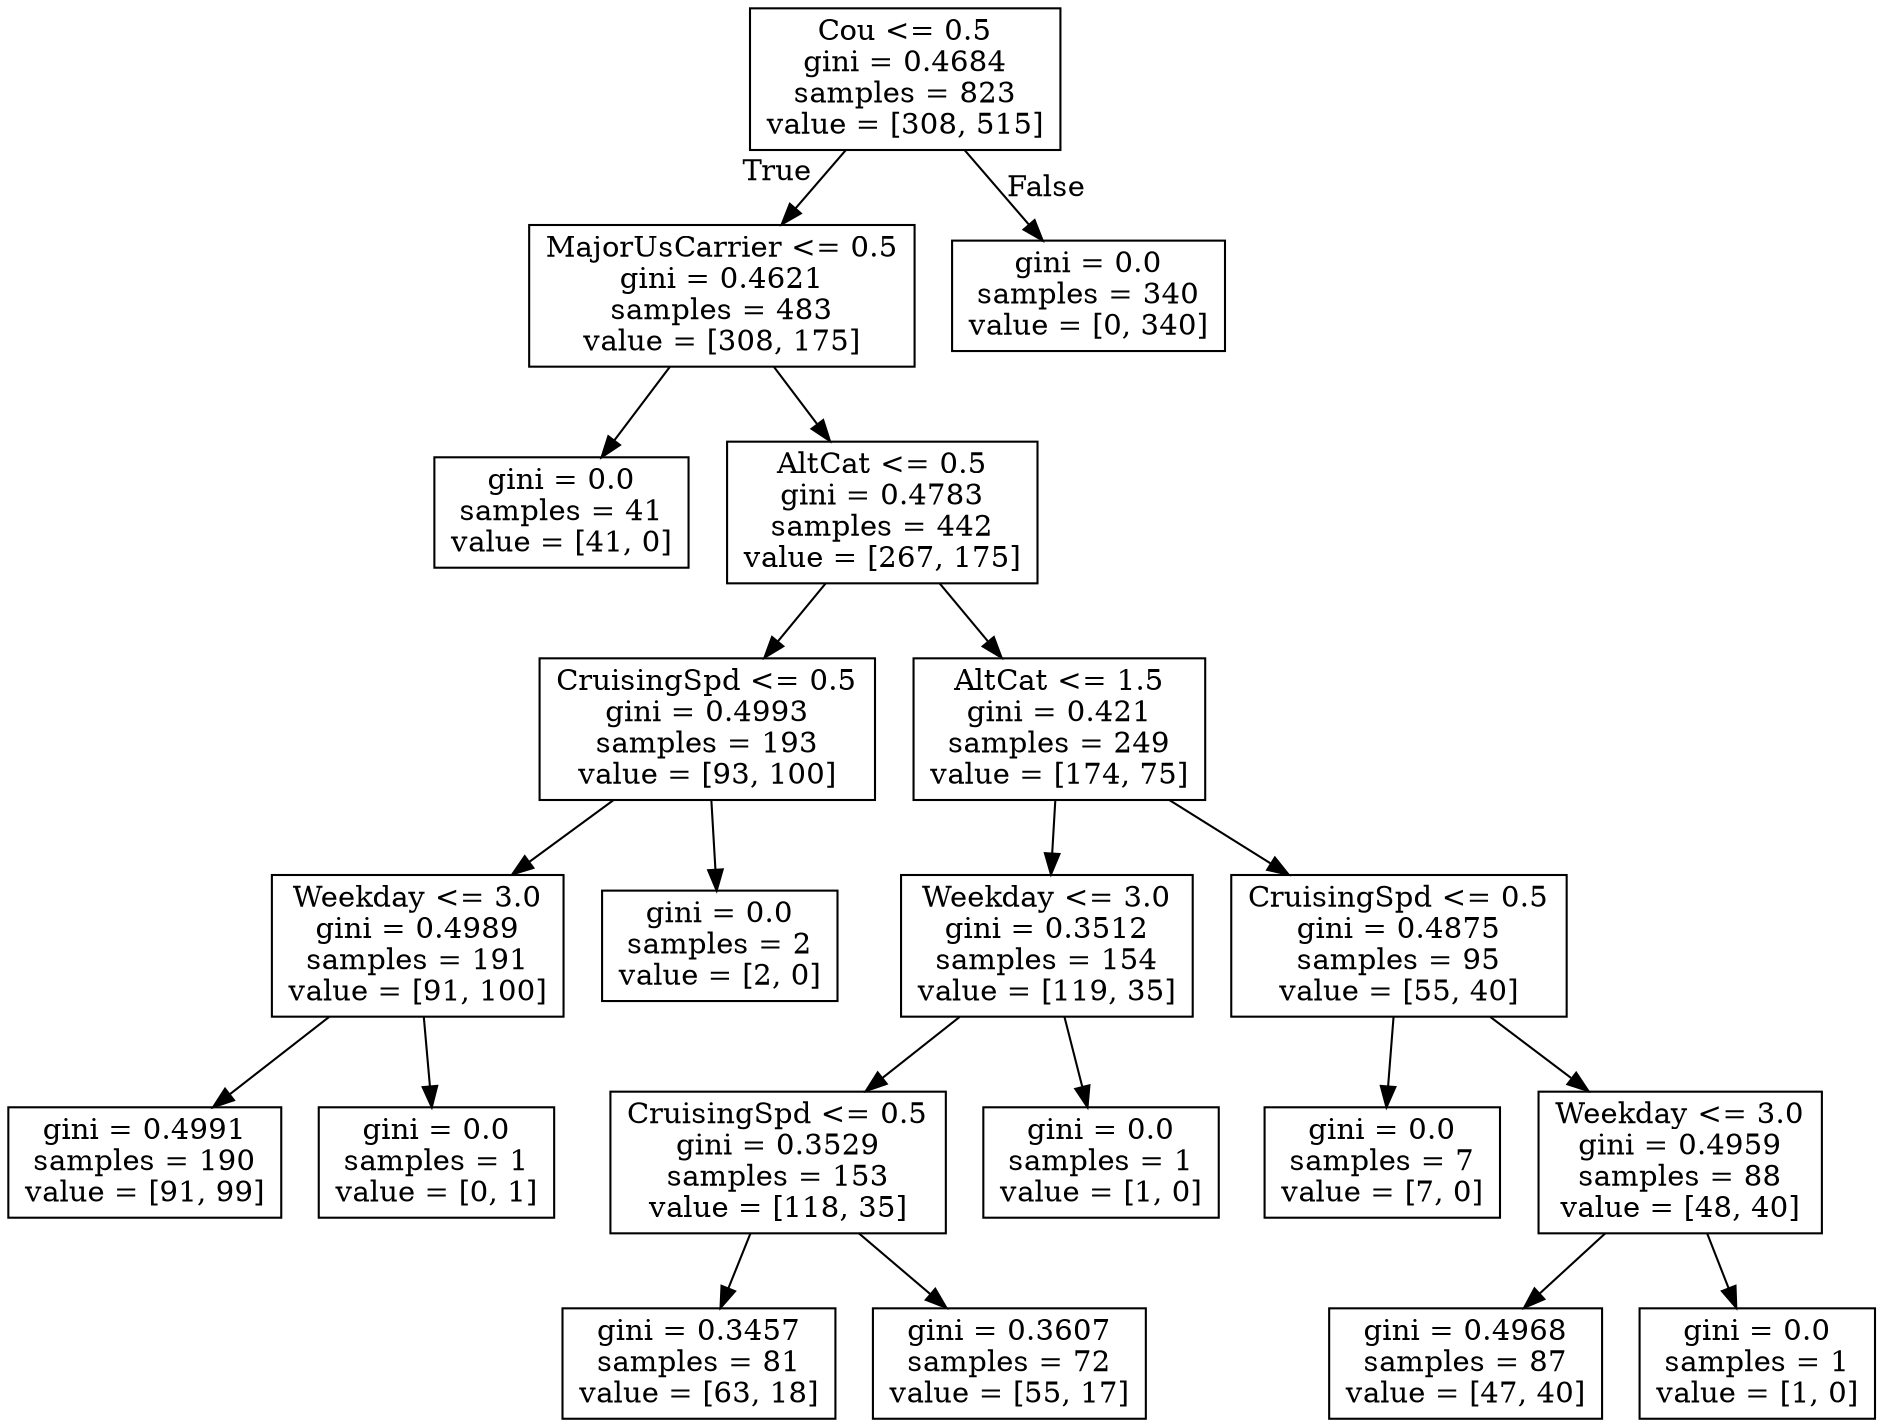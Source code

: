 digraph Tree {
node [shape=box] ;
0 [label="Cou <= 0.5\ngini = 0.4684\nsamples = 823\nvalue = [308, 515]"] ;
1 [label="MajorUsCarrier <= 0.5\ngini = 0.4621\nsamples = 483\nvalue = [308, 175]"] ;
0 -> 1 [labeldistance=2.5, labelangle=45, headlabel="True"] ;
2 [label="gini = 0.0\nsamples = 41\nvalue = [41, 0]"] ;
1 -> 2 ;
3 [label="AltCat <= 0.5\ngini = 0.4783\nsamples = 442\nvalue = [267, 175]"] ;
1 -> 3 ;
4 [label="CruisingSpd <= 0.5\ngini = 0.4993\nsamples = 193\nvalue = [93, 100]"] ;
3 -> 4 ;
5 [label="Weekday <= 3.0\ngini = 0.4989\nsamples = 191\nvalue = [91, 100]"] ;
4 -> 5 ;
6 [label="gini = 0.4991\nsamples = 190\nvalue = [91, 99]"] ;
5 -> 6 ;
7 [label="gini = 0.0\nsamples = 1\nvalue = [0, 1]"] ;
5 -> 7 ;
8 [label="gini = 0.0\nsamples = 2\nvalue = [2, 0]"] ;
4 -> 8 ;
9 [label="AltCat <= 1.5\ngini = 0.421\nsamples = 249\nvalue = [174, 75]"] ;
3 -> 9 ;
10 [label="Weekday <= 3.0\ngini = 0.3512\nsamples = 154\nvalue = [119, 35]"] ;
9 -> 10 ;
11 [label="CruisingSpd <= 0.5\ngini = 0.3529\nsamples = 153\nvalue = [118, 35]"] ;
10 -> 11 ;
12 [label="gini = 0.3457\nsamples = 81\nvalue = [63, 18]"] ;
11 -> 12 ;
13 [label="gini = 0.3607\nsamples = 72\nvalue = [55, 17]"] ;
11 -> 13 ;
14 [label="gini = 0.0\nsamples = 1\nvalue = [1, 0]"] ;
10 -> 14 ;
15 [label="CruisingSpd <= 0.5\ngini = 0.4875\nsamples = 95\nvalue = [55, 40]"] ;
9 -> 15 ;
16 [label="gini = 0.0\nsamples = 7\nvalue = [7, 0]"] ;
15 -> 16 ;
17 [label="Weekday <= 3.0\ngini = 0.4959\nsamples = 88\nvalue = [48, 40]"] ;
15 -> 17 ;
18 [label="gini = 0.4968\nsamples = 87\nvalue = [47, 40]"] ;
17 -> 18 ;
19 [label="gini = 0.0\nsamples = 1\nvalue = [1, 0]"] ;
17 -> 19 ;
20 [label="gini = 0.0\nsamples = 340\nvalue = [0, 340]"] ;
0 -> 20 [labeldistance=2.5, labelangle=-45, headlabel="False"] ;
}